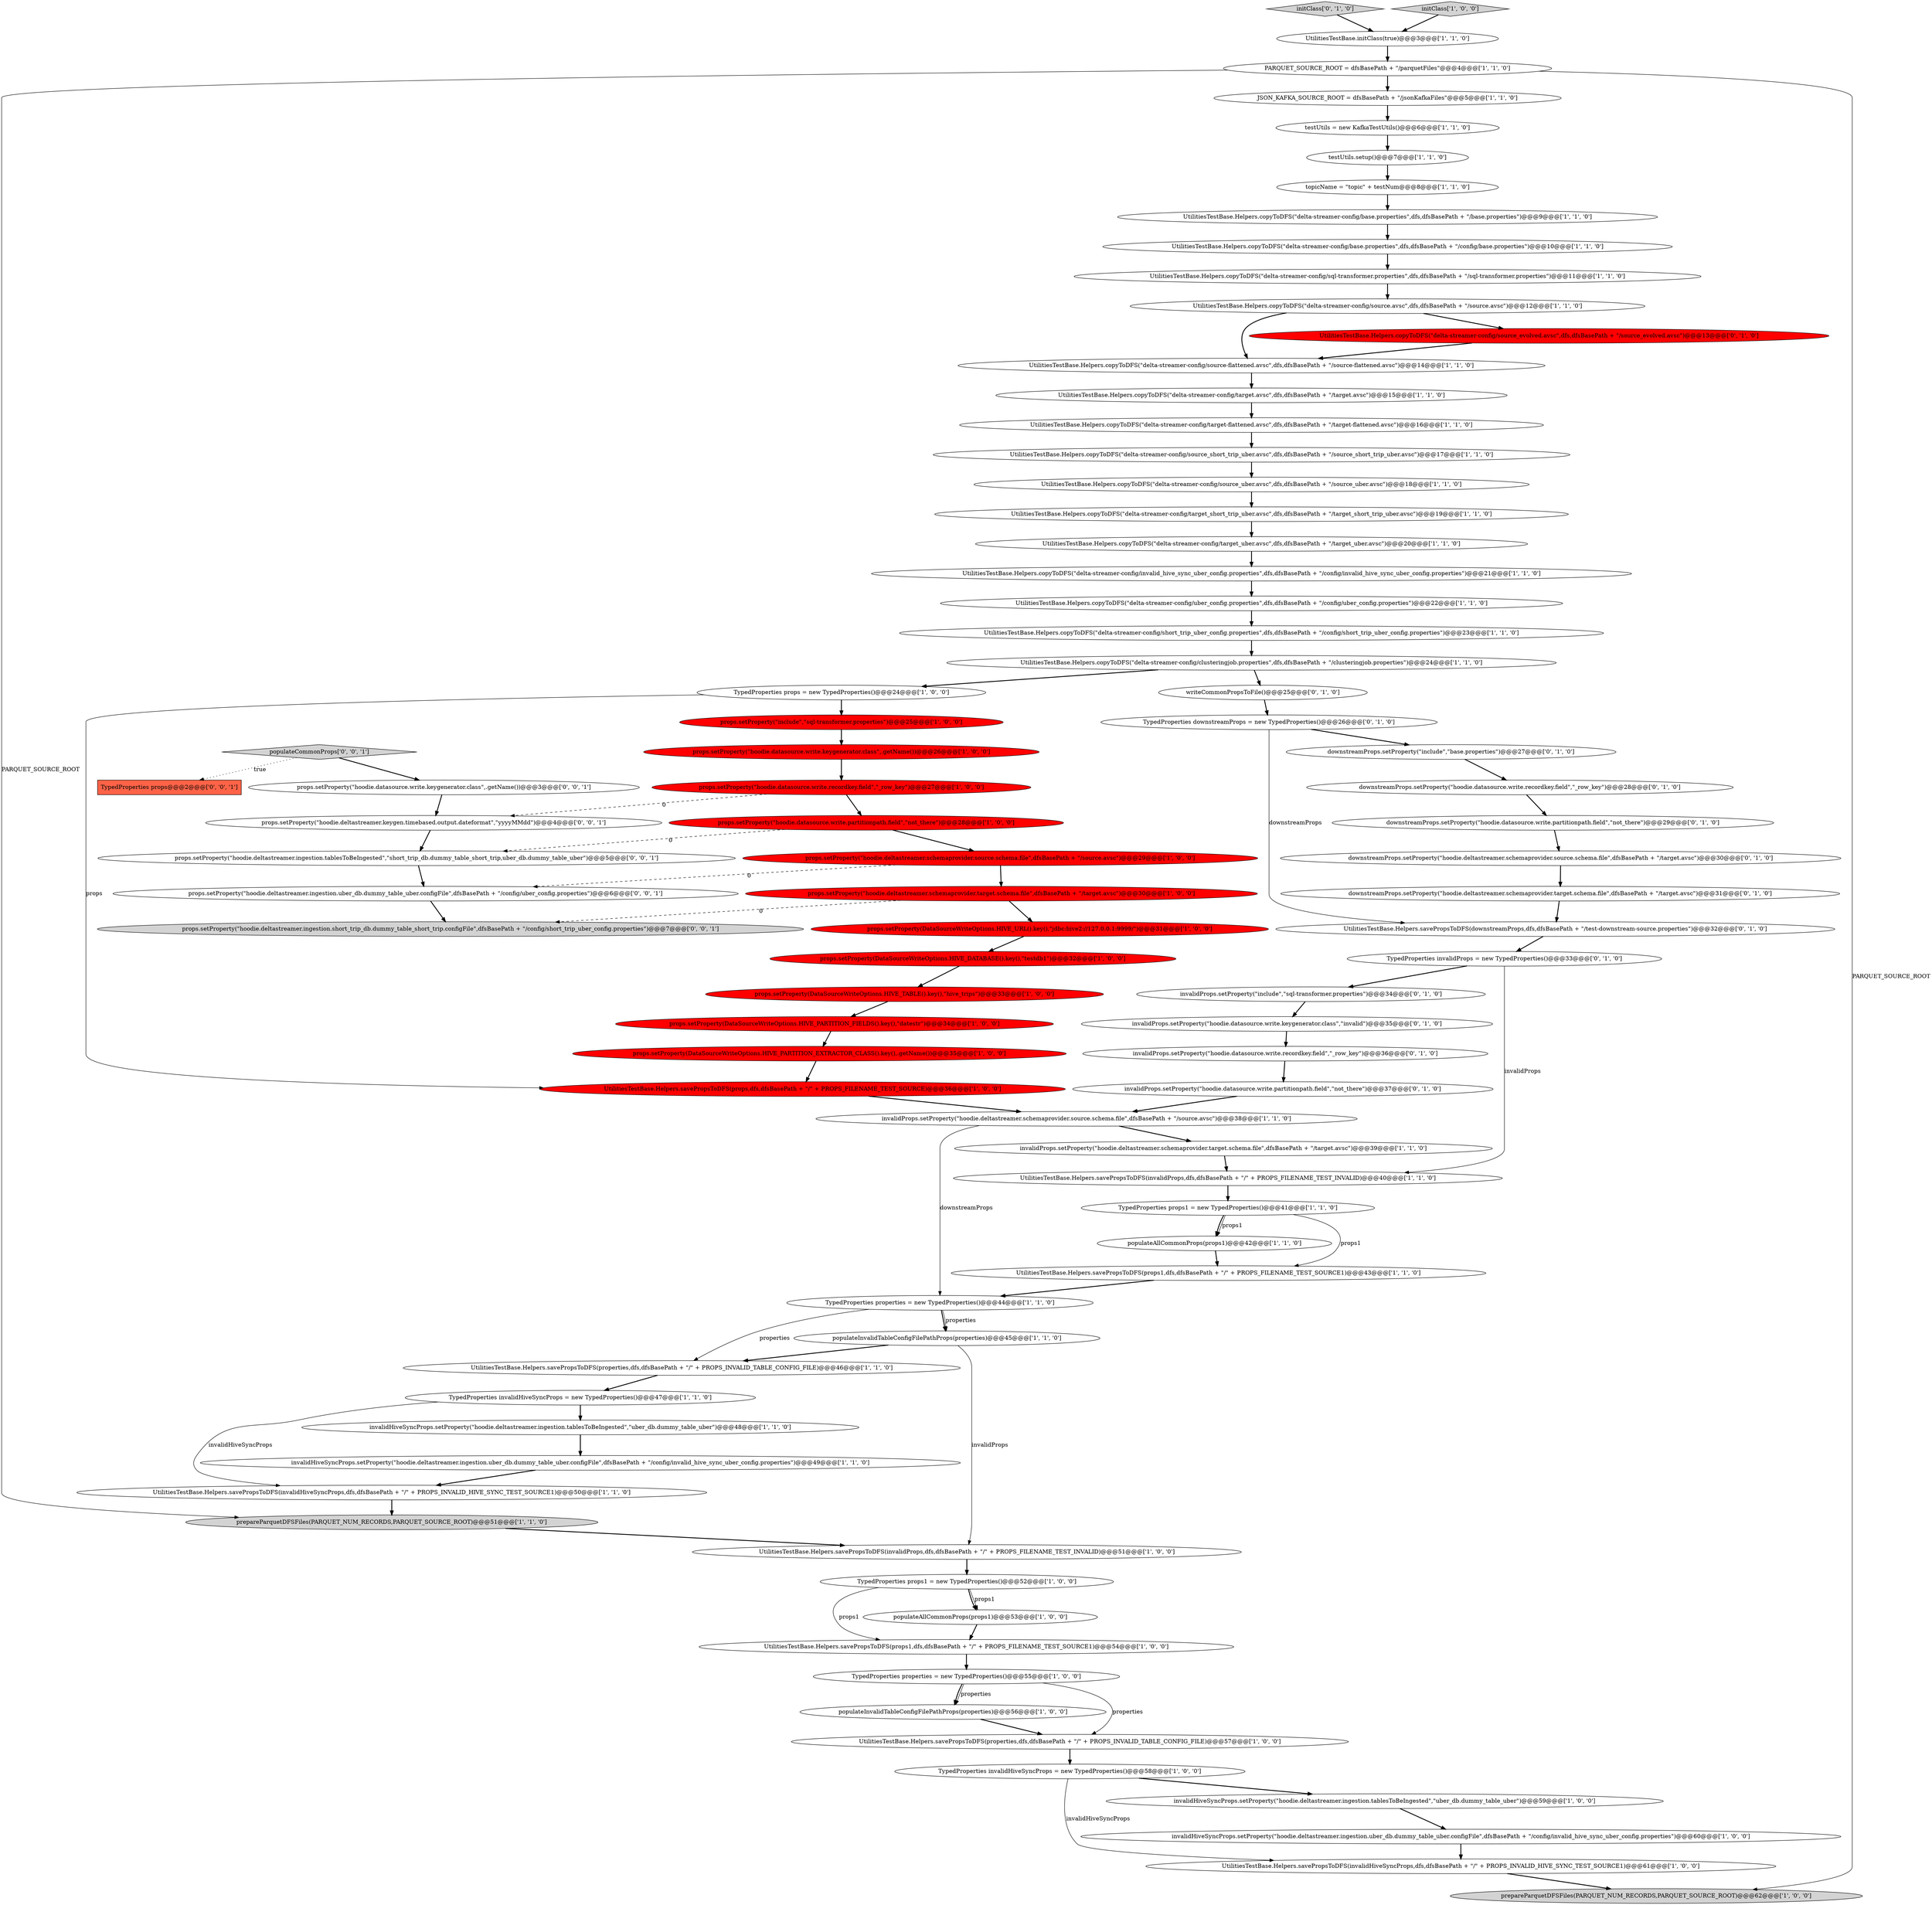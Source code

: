 digraph {
1 [style = filled, label = "UtilitiesTestBase.initClass(true)@@@3@@@['1', '1', '0']", fillcolor = white, shape = ellipse image = "AAA0AAABBB1BBB"];
3 [style = filled, label = "UtilitiesTestBase.Helpers.copyToDFS(\"delta-streamer-config/target_uber.avsc\",dfs,dfsBasePath + \"/target_uber.avsc\")@@@20@@@['1', '1', '0']", fillcolor = white, shape = ellipse image = "AAA0AAABBB1BBB"];
74 [style = filled, label = "invalidProps.setProperty(\"include\",\"sql-transformer.properties\")@@@34@@@['0', '1', '0']", fillcolor = white, shape = ellipse image = "AAA0AAABBB2BBB"];
49 [style = filled, label = "props.setProperty(DataSourceWriteOptions.HIVE_DATABASE().key(),\"testdb1\")@@@32@@@['1', '0', '0']", fillcolor = red, shape = ellipse image = "AAA1AAABBB1BBB"];
77 [style = filled, label = "props.setProperty(\"hoodie.deltastreamer.keygen.timebased.output.dateformat\",\"yyyyMMdd\")@@@4@@@['0', '0', '1']", fillcolor = white, shape = ellipse image = "AAA0AAABBB3BBB"];
16 [style = filled, label = "UtilitiesTestBase.Helpers.savePropsToDFS(props1,dfs,dfsBasePath + \"/\" + PROPS_FILENAME_TEST_SOURCE1)@@@54@@@['1', '0', '0']", fillcolor = white, shape = ellipse image = "AAA0AAABBB1BBB"];
26 [style = filled, label = "UtilitiesTestBase.Helpers.copyToDFS(\"delta-streamer-config/short_trip_uber_config.properties\",dfs,dfsBasePath + \"/config/short_trip_uber_config.properties\")@@@23@@@['1', '1', '0']", fillcolor = white, shape = ellipse image = "AAA0AAABBB1BBB"];
41 [style = filled, label = "invalidProps.setProperty(\"hoodie.deltastreamer.schemaprovider.target.schema.file\",dfsBasePath + \"/target.avsc\")@@@39@@@['1', '1', '0']", fillcolor = white, shape = ellipse image = "AAA0AAABBB1BBB"];
62 [style = filled, label = "UtilitiesTestBase.Helpers.savePropsToDFS(downstreamProps,dfs,dfsBasePath + \"/test-downstream-source.properties\")@@@32@@@['0', '1', '0']", fillcolor = white, shape = ellipse image = "AAA0AAABBB2BBB"];
43 [style = filled, label = "testUtils.setup()@@@7@@@['1', '1', '0']", fillcolor = white, shape = ellipse image = "AAA0AAABBB1BBB"];
4 [style = filled, label = "props.setProperty(\"hoodie.datasource.write.recordkey.field\",\"_row_key\")@@@27@@@['1', '0', '0']", fillcolor = red, shape = ellipse image = "AAA1AAABBB1BBB"];
18 [style = filled, label = "populateAllCommonProps(props1)@@@53@@@['1', '0', '0']", fillcolor = white, shape = ellipse image = "AAA0AAABBB1BBB"];
46 [style = filled, label = "UtilitiesTestBase.Helpers.copyToDFS(\"delta-streamer-config/target_short_trip_uber.avsc\",dfs,dfsBasePath + \"/target_short_trip_uber.avsc\")@@@19@@@['1', '1', '0']", fillcolor = white, shape = ellipse image = "AAA0AAABBB1BBB"];
40 [style = filled, label = "props.setProperty(\"hoodie.deltastreamer.schemaprovider.target.schema.file\",dfsBasePath + \"/target.avsc\")@@@30@@@['1', '0', '0']", fillcolor = red, shape = ellipse image = "AAA1AAABBB1BBB"];
68 [style = filled, label = "TypedProperties invalidProps = new TypedProperties()@@@33@@@['0', '1', '0']", fillcolor = white, shape = ellipse image = "AAA0AAABBB2BBB"];
69 [style = filled, label = "downstreamProps.setProperty(\"hoodie.datasource.write.partitionpath.field\",\"not_there\")@@@29@@@['0', '1', '0']", fillcolor = white, shape = ellipse image = "AAA0AAABBB2BBB"];
70 [style = filled, label = "downstreamProps.setProperty(\"include\",\"base.properties\")@@@27@@@['0', '1', '0']", fillcolor = white, shape = ellipse image = "AAA0AAABBB2BBB"];
50 [style = filled, label = "UtilitiesTestBase.Helpers.copyToDFS(\"delta-streamer-config/source-flattened.avsc\",dfs,dfsBasePath + \"/source-flattened.avsc\")@@@14@@@['1', '1', '0']", fillcolor = white, shape = ellipse image = "AAA0AAABBB1BBB"];
23 [style = filled, label = "UtilitiesTestBase.Helpers.savePropsToDFS(invalidProps,dfs,dfsBasePath + \"/\" + PROPS_FILENAME_TEST_INVALID)@@@40@@@['1', '1', '0']", fillcolor = white, shape = ellipse image = "AAA0AAABBB1BBB"];
30 [style = filled, label = "UtilitiesTestBase.Helpers.savePropsToDFS(invalidHiveSyncProps,dfs,dfsBasePath + \"/\" + PROPS_INVALID_HIVE_SYNC_TEST_SOURCE1)@@@50@@@['1', '1', '0']", fillcolor = white, shape = ellipse image = "AAA0AAABBB1BBB"];
80 [style = filled, label = "props.setProperty(\"hoodie.deltastreamer.ingestion.short_trip_db.dummy_table_short_trip.configFile\",dfsBasePath + \"/config/short_trip_uber_config.properties\")@@@7@@@['0', '0', '1']", fillcolor = lightgray, shape = ellipse image = "AAA0AAABBB3BBB"];
58 [style = filled, label = "TypedProperties invalidHiveSyncProps = new TypedProperties()@@@58@@@['1', '0', '0']", fillcolor = white, shape = ellipse image = "AAA0AAABBB1BBB"];
15 [style = filled, label = "UtilitiesTestBase.Helpers.copyToDFS(\"delta-streamer-config/source.avsc\",dfs,dfsBasePath + \"/source.avsc\")@@@12@@@['1', '1', '0']", fillcolor = white, shape = ellipse image = "AAA0AAABBB1BBB"];
27 [style = filled, label = "UtilitiesTestBase.Helpers.copyToDFS(\"delta-streamer-config/base.properties\",dfs,dfsBasePath + \"/config/base.properties\")@@@10@@@['1', '1', '0']", fillcolor = white, shape = ellipse image = "AAA0AAABBB1BBB"];
78 [style = filled, label = "TypedProperties props@@@2@@@['0', '0', '1']", fillcolor = tomato, shape = box image = "AAA0AAABBB3BBB"];
81 [style = filled, label = "props.setProperty(\"hoodie.deltastreamer.ingestion.uber_db.dummy_table_uber.configFile\",dfsBasePath + \"/config/uber_config.properties\")@@@6@@@['0', '0', '1']", fillcolor = white, shape = ellipse image = "AAA0AAABBB3BBB"];
29 [style = filled, label = "UtilitiesTestBase.Helpers.copyToDFS(\"delta-streamer-config/sql-transformer.properties\",dfs,dfsBasePath + \"/sql-transformer.properties\")@@@11@@@['1', '1', '0']", fillcolor = white, shape = ellipse image = "AAA0AAABBB1BBB"];
36 [style = filled, label = "UtilitiesTestBase.Helpers.savePropsToDFS(invalidHiveSyncProps,dfs,dfsBasePath + \"/\" + PROPS_INVALID_HIVE_SYNC_TEST_SOURCE1)@@@61@@@['1', '0', '0']", fillcolor = white, shape = ellipse image = "AAA0AAABBB1BBB"];
10 [style = filled, label = "UtilitiesTestBase.Helpers.copyToDFS(\"delta-streamer-config/target.avsc\",dfs,dfsBasePath + \"/target.avsc\")@@@15@@@['1', '1', '0']", fillcolor = white, shape = ellipse image = "AAA0AAABBB1BBB"];
5 [style = filled, label = "props.setProperty(DataSourceWriteOptions.HIVE_URL().key(),\"jdbc:hive2://127.0.0.1:9999/\")@@@31@@@['1', '0', '0']", fillcolor = red, shape = ellipse image = "AAA1AAABBB1BBB"];
33 [style = filled, label = "UtilitiesTestBase.Helpers.copyToDFS(\"delta-streamer-config/base.properties\",dfs,dfsBasePath + \"/base.properties\")@@@9@@@['1', '1', '0']", fillcolor = white, shape = ellipse image = "AAA0AAABBB1BBB"];
75 [style = filled, label = "writeCommonPropsToFile()@@@25@@@['0', '1', '0']", fillcolor = white, shape = ellipse image = "AAA0AAABBB2BBB"];
65 [style = filled, label = "TypedProperties downstreamProps = new TypedProperties()@@@26@@@['0', '1', '0']", fillcolor = white, shape = ellipse image = "AAA0AAABBB2BBB"];
0 [style = filled, label = "UtilitiesTestBase.Helpers.savePropsToDFS(props1,dfs,dfsBasePath + \"/\" + PROPS_FILENAME_TEST_SOURCE1)@@@43@@@['1', '1', '0']", fillcolor = white, shape = ellipse image = "AAA0AAABBB1BBB"];
42 [style = filled, label = "UtilitiesTestBase.Helpers.copyToDFS(\"delta-streamer-config/source_uber.avsc\",dfs,dfsBasePath + \"/source_uber.avsc\")@@@18@@@['1', '1', '0']", fillcolor = white, shape = ellipse image = "AAA0AAABBB1BBB"];
22 [style = filled, label = "JSON_KAFKA_SOURCE_ROOT = dfsBasePath + \"/jsonKafkaFiles\"@@@5@@@['1', '1', '0']", fillcolor = white, shape = ellipse image = "AAA0AAABBB1BBB"];
64 [style = filled, label = "invalidProps.setProperty(\"hoodie.datasource.write.recordkey.field\",\"_row_key\")@@@36@@@['0', '1', '0']", fillcolor = white, shape = ellipse image = "AAA0AAABBB2BBB"];
6 [style = filled, label = "invalidProps.setProperty(\"hoodie.deltastreamer.schemaprovider.source.schema.file\",dfsBasePath + \"/source.avsc\")@@@38@@@['1', '1', '0']", fillcolor = white, shape = ellipse image = "AAA0AAABBB1BBB"];
73 [style = filled, label = "invalidProps.setProperty(\"hoodie.datasource.write.keygenerator.class\",\"invalid\")@@@35@@@['0', '1', '0']", fillcolor = white, shape = ellipse image = "AAA0AAABBB2BBB"];
2 [style = filled, label = "prepareParquetDFSFiles(PARQUET_NUM_RECORDS,PARQUET_SOURCE_ROOT)@@@51@@@['1', '1', '0']", fillcolor = lightgray, shape = ellipse image = "AAA0AAABBB1BBB"];
47 [style = filled, label = "topicName = \"topic\" + testNum@@@8@@@['1', '1', '0']", fillcolor = white, shape = ellipse image = "AAA0AAABBB1BBB"];
61 [style = filled, label = "initClass['0', '1', '0']", fillcolor = lightgray, shape = diamond image = "AAA0AAABBB2BBB"];
72 [style = filled, label = "UtilitiesTestBase.Helpers.copyToDFS(\"delta-streamer-config/source_evolved.avsc\",dfs,dfsBasePath + \"/source_evolved.avsc\")@@@13@@@['0', '1', '0']", fillcolor = red, shape = ellipse image = "AAA1AAABBB2BBB"];
76 [style = filled, label = "props.setProperty(\"hoodie.deltastreamer.ingestion.tablesToBeIngested\",\"short_trip_db.dummy_table_short_trip,uber_db.dummy_table_uber\")@@@5@@@['0', '0', '1']", fillcolor = white, shape = ellipse image = "AAA0AAABBB3BBB"];
21 [style = filled, label = "TypedProperties invalidHiveSyncProps = new TypedProperties()@@@47@@@['1', '1', '0']", fillcolor = white, shape = ellipse image = "AAA0AAABBB1BBB"];
44 [style = filled, label = "props.setProperty(DataSourceWriteOptions.HIVE_PARTITION_FIELDS().key(),\"datestr\")@@@34@@@['1', '0', '0']", fillcolor = red, shape = ellipse image = "AAA1AAABBB1BBB"];
19 [style = filled, label = "testUtils = new KafkaTestUtils()@@@6@@@['1', '1', '0']", fillcolor = white, shape = ellipse image = "AAA0AAABBB1BBB"];
51 [style = filled, label = "UtilitiesTestBase.Helpers.copyToDFS(\"delta-streamer-config/invalid_hive_sync_uber_config.properties\",dfs,dfsBasePath + \"/config/invalid_hive_sync_uber_config.properties\")@@@21@@@['1', '1', '0']", fillcolor = white, shape = ellipse image = "AAA0AAABBB1BBB"];
39 [style = filled, label = "UtilitiesTestBase.Helpers.savePropsToDFS(props,dfs,dfsBasePath + \"/\" + PROPS_FILENAME_TEST_SOURCE)@@@36@@@['1', '0', '0']", fillcolor = red, shape = ellipse image = "AAA1AAABBB1BBB"];
13 [style = filled, label = "TypedProperties props1 = new TypedProperties()@@@41@@@['1', '1', '0']", fillcolor = white, shape = ellipse image = "AAA0AAABBB1BBB"];
53 [style = filled, label = "initClass['1', '0', '0']", fillcolor = lightgray, shape = diamond image = "AAA0AAABBB1BBB"];
54 [style = filled, label = "TypedProperties props = new TypedProperties()@@@24@@@['1', '0', '0']", fillcolor = white, shape = ellipse image = "AAA0AAABBB1BBB"];
11 [style = filled, label = "props.setProperty(DataSourceWriteOptions.HIVE_PARTITION_EXTRACTOR_CLASS().key(),.getName())@@@35@@@['1', '0', '0']", fillcolor = red, shape = ellipse image = "AAA1AAABBB1BBB"];
63 [style = filled, label = "downstreamProps.setProperty(\"hoodie.deltastreamer.schemaprovider.source.schema.file\",dfsBasePath + \"/target.avsc\")@@@30@@@['0', '1', '0']", fillcolor = white, shape = ellipse image = "AAA0AAABBB2BBB"];
67 [style = filled, label = "invalidProps.setProperty(\"hoodie.datasource.write.partitionpath.field\",\"not_there\")@@@37@@@['0', '1', '0']", fillcolor = white, shape = ellipse image = "AAA0AAABBB2BBB"];
25 [style = filled, label = "UtilitiesTestBase.Helpers.copyToDFS(\"delta-streamer-config/uber_config.properties\",dfs,dfsBasePath + \"/config/uber_config.properties\")@@@22@@@['1', '1', '0']", fillcolor = white, shape = ellipse image = "AAA0AAABBB1BBB"];
52 [style = filled, label = "populateAllCommonProps(props1)@@@42@@@['1', '1', '0']", fillcolor = white, shape = ellipse image = "AAA0AAABBB1BBB"];
56 [style = filled, label = "populateInvalidTableConfigFilePathProps(properties)@@@56@@@['1', '0', '0']", fillcolor = white, shape = ellipse image = "AAA0AAABBB1BBB"];
8 [style = filled, label = "props.setProperty(DataSourceWriteOptions.HIVE_TABLE().key(),\"hive_trips\")@@@33@@@['1', '0', '0']", fillcolor = red, shape = ellipse image = "AAA1AAABBB1BBB"];
12 [style = filled, label = "UtilitiesTestBase.Helpers.copyToDFS(\"delta-streamer-config/source_short_trip_uber.avsc\",dfs,dfsBasePath + \"/source_short_trip_uber.avsc\")@@@17@@@['1', '1', '0']", fillcolor = white, shape = ellipse image = "AAA0AAABBB1BBB"];
7 [style = filled, label = "UtilitiesTestBase.Helpers.savePropsToDFS(properties,dfs,dfsBasePath + \"/\" + PROPS_INVALID_TABLE_CONFIG_FILE)@@@46@@@['1', '1', '0']", fillcolor = white, shape = ellipse image = "AAA0AAABBB1BBB"];
31 [style = filled, label = "invalidHiveSyncProps.setProperty(\"hoodie.deltastreamer.ingestion.tablesToBeIngested\",\"uber_db.dummy_table_uber\")@@@59@@@['1', '0', '0']", fillcolor = white, shape = ellipse image = "AAA0AAABBB1BBB"];
38 [style = filled, label = "populateInvalidTableConfigFilePathProps(properties)@@@45@@@['1', '1', '0']", fillcolor = white, shape = ellipse image = "AAA0AAABBB1BBB"];
59 [style = filled, label = "UtilitiesTestBase.Helpers.savePropsToDFS(properties,dfs,dfsBasePath + \"/\" + PROPS_INVALID_TABLE_CONFIG_FILE)@@@57@@@['1', '0', '0']", fillcolor = white, shape = ellipse image = "AAA0AAABBB1BBB"];
66 [style = filled, label = "downstreamProps.setProperty(\"hoodie.datasource.write.recordkey.field\",\"_row_key\")@@@28@@@['0', '1', '0']", fillcolor = white, shape = ellipse image = "AAA0AAABBB2BBB"];
20 [style = filled, label = "PARQUET_SOURCE_ROOT = dfsBasePath + \"/parquetFiles\"@@@4@@@['1', '1', '0']", fillcolor = white, shape = ellipse image = "AAA0AAABBB1BBB"];
82 [style = filled, label = "populateCommonProps['0', '0', '1']", fillcolor = lightgray, shape = diamond image = "AAA0AAABBB3BBB"];
55 [style = filled, label = "UtilitiesTestBase.Helpers.savePropsToDFS(invalidProps,dfs,dfsBasePath + \"/\" + PROPS_FILENAME_TEST_INVALID)@@@51@@@['1', '0', '0']", fillcolor = white, shape = ellipse image = "AAA0AAABBB1BBB"];
34 [style = filled, label = "TypedProperties props1 = new TypedProperties()@@@52@@@['1', '0', '0']", fillcolor = white, shape = ellipse image = "AAA0AAABBB1BBB"];
9 [style = filled, label = "prepareParquetDFSFiles(PARQUET_NUM_RECORDS,PARQUET_SOURCE_ROOT)@@@62@@@['1', '0', '0']", fillcolor = lightgray, shape = ellipse image = "AAA0AAABBB1BBB"];
24 [style = filled, label = "UtilitiesTestBase.Helpers.copyToDFS(\"delta-streamer-config/target-flattened.avsc\",dfs,dfsBasePath + \"/target-flattened.avsc\")@@@16@@@['1', '1', '0']", fillcolor = white, shape = ellipse image = "AAA0AAABBB1BBB"];
45 [style = filled, label = "props.setProperty(\"include\",\"sql-transformer.properties\")@@@25@@@['1', '0', '0']", fillcolor = red, shape = ellipse image = "AAA1AAABBB1BBB"];
48 [style = filled, label = "props.setProperty(\"hoodie.datasource.write.keygenerator.class\",.getName())@@@26@@@['1', '0', '0']", fillcolor = red, shape = ellipse image = "AAA1AAABBB1BBB"];
57 [style = filled, label = "TypedProperties properties = new TypedProperties()@@@44@@@['1', '1', '0']", fillcolor = white, shape = ellipse image = "AAA0AAABBB1BBB"];
28 [style = filled, label = "props.setProperty(\"hoodie.deltastreamer.schemaprovider.source.schema.file\",dfsBasePath + \"/source.avsc\")@@@29@@@['1', '0', '0']", fillcolor = red, shape = ellipse image = "AAA1AAABBB1BBB"];
71 [style = filled, label = "downstreamProps.setProperty(\"hoodie.deltastreamer.schemaprovider.target.schema.file\",dfsBasePath + \"/target.avsc\")@@@31@@@['0', '1', '0']", fillcolor = white, shape = ellipse image = "AAA0AAABBB2BBB"];
35 [style = filled, label = "invalidHiveSyncProps.setProperty(\"hoodie.deltastreamer.ingestion.tablesToBeIngested\",\"uber_db.dummy_table_uber\")@@@48@@@['1', '1', '0']", fillcolor = white, shape = ellipse image = "AAA0AAABBB1BBB"];
79 [style = filled, label = "props.setProperty(\"hoodie.datasource.write.keygenerator.class\",.getName())@@@3@@@['0', '0', '1']", fillcolor = white, shape = ellipse image = "AAA0AAABBB3BBB"];
17 [style = filled, label = "UtilitiesTestBase.Helpers.copyToDFS(\"delta-streamer-config/clusteringjob.properties\",dfs,dfsBasePath + \"/clusteringjob.properties\")@@@24@@@['1', '1', '0']", fillcolor = white, shape = ellipse image = "AAA0AAABBB1BBB"];
37 [style = filled, label = "props.setProperty(\"hoodie.datasource.write.partitionpath.field\",\"not_there\")@@@28@@@['1', '0', '0']", fillcolor = red, shape = ellipse image = "AAA1AAABBB1BBB"];
60 [style = filled, label = "invalidHiveSyncProps.setProperty(\"hoodie.deltastreamer.ingestion.uber_db.dummy_table_uber.configFile\",dfsBasePath + \"/config/invalid_hive_sync_uber_config.properties\")@@@49@@@['1', '1', '0']", fillcolor = white, shape = ellipse image = "AAA0AAABBB1BBB"];
32 [style = filled, label = "invalidHiveSyncProps.setProperty(\"hoodie.deltastreamer.ingestion.uber_db.dummy_table_uber.configFile\",dfsBasePath + \"/config/invalid_hive_sync_uber_config.properties\")@@@60@@@['1', '0', '0']", fillcolor = white, shape = ellipse image = "AAA0AAABBB1BBB"];
14 [style = filled, label = "TypedProperties properties = new TypedProperties()@@@55@@@['1', '0', '0']", fillcolor = white, shape = ellipse image = "AAA0AAABBB1BBB"];
29->15 [style = bold, label=""];
17->54 [style = bold, label=""];
70->66 [style = bold, label=""];
37->28 [style = bold, label=""];
10->24 [style = bold, label=""];
48->4 [style = bold, label=""];
37->76 [style = dashed, label="0"];
71->62 [style = bold, label=""];
34->18 [style = bold, label=""];
1->20 [style = bold, label=""];
39->6 [style = bold, label=""];
12->42 [style = bold, label=""];
59->58 [style = bold, label=""];
47->33 [style = bold, label=""];
45->48 [style = bold, label=""];
8->44 [style = bold, label=""];
49->8 [style = bold, label=""];
5->49 [style = bold, label=""];
34->16 [style = solid, label="props1"];
23->13 [style = bold, label=""];
38->7 [style = bold, label=""];
50->10 [style = bold, label=""];
6->41 [style = bold, label=""];
68->74 [style = bold, label=""];
76->81 [style = bold, label=""];
57->38 [style = bold, label=""];
55->34 [style = bold, label=""];
16->14 [style = bold, label=""];
21->35 [style = bold, label=""];
34->18 [style = solid, label="props1"];
13->0 [style = solid, label="props1"];
36->9 [style = bold, label=""];
42->46 [style = bold, label=""];
26->17 [style = bold, label=""];
54->39 [style = solid, label="props"];
61->1 [style = bold, label=""];
15->50 [style = bold, label=""];
14->59 [style = solid, label="properties"];
14->56 [style = bold, label=""];
75->65 [style = bold, label=""];
3->51 [style = bold, label=""];
33->27 [style = bold, label=""];
72->50 [style = bold, label=""];
66->69 [style = bold, label=""];
58->36 [style = solid, label="invalidHiveSyncProps"];
81->80 [style = bold, label=""];
52->0 [style = bold, label=""];
43->47 [style = bold, label=""];
40->5 [style = bold, label=""];
57->38 [style = solid, label="properties"];
25->26 [style = bold, label=""];
32->36 [style = bold, label=""];
51->25 [style = bold, label=""];
62->68 [style = bold, label=""];
73->64 [style = bold, label=""];
27->29 [style = bold, label=""];
2->55 [style = bold, label=""];
0->57 [style = bold, label=""];
24->12 [style = bold, label=""];
22->19 [style = bold, label=""];
14->56 [style = solid, label="properties"];
31->32 [style = bold, label=""];
67->6 [style = bold, label=""];
63->71 [style = bold, label=""];
57->7 [style = solid, label="properties"];
20->9 [style = solid, label="PARQUET_SOURCE_ROOT"];
13->52 [style = solid, label="props1"];
28->81 [style = dashed, label="0"];
20->2 [style = solid, label="PARQUET_SOURCE_ROOT"];
53->1 [style = bold, label=""];
4->77 [style = dashed, label="0"];
64->67 [style = bold, label=""];
35->60 [style = bold, label=""];
13->52 [style = bold, label=""];
56->59 [style = bold, label=""];
19->43 [style = bold, label=""];
15->72 [style = bold, label=""];
46->3 [style = bold, label=""];
18->16 [style = bold, label=""];
54->45 [style = bold, label=""];
28->40 [style = bold, label=""];
65->70 [style = bold, label=""];
74->73 [style = bold, label=""];
6->57 [style = solid, label="downstreamProps"];
58->31 [style = bold, label=""];
17->75 [style = bold, label=""];
79->77 [style = bold, label=""];
20->22 [style = bold, label=""];
82->78 [style = dotted, label="true"];
77->76 [style = bold, label=""];
4->37 [style = bold, label=""];
82->79 [style = bold, label=""];
60->30 [style = bold, label=""];
11->39 [style = bold, label=""];
44->11 [style = bold, label=""];
7->21 [style = bold, label=""];
68->23 [style = solid, label="invalidProps"];
30->2 [style = bold, label=""];
38->55 [style = solid, label="invalidProps"];
65->62 [style = solid, label="downstreamProps"];
41->23 [style = bold, label=""];
21->30 [style = solid, label="invalidHiveSyncProps"];
69->63 [style = bold, label=""];
40->80 [style = dashed, label="0"];
}
